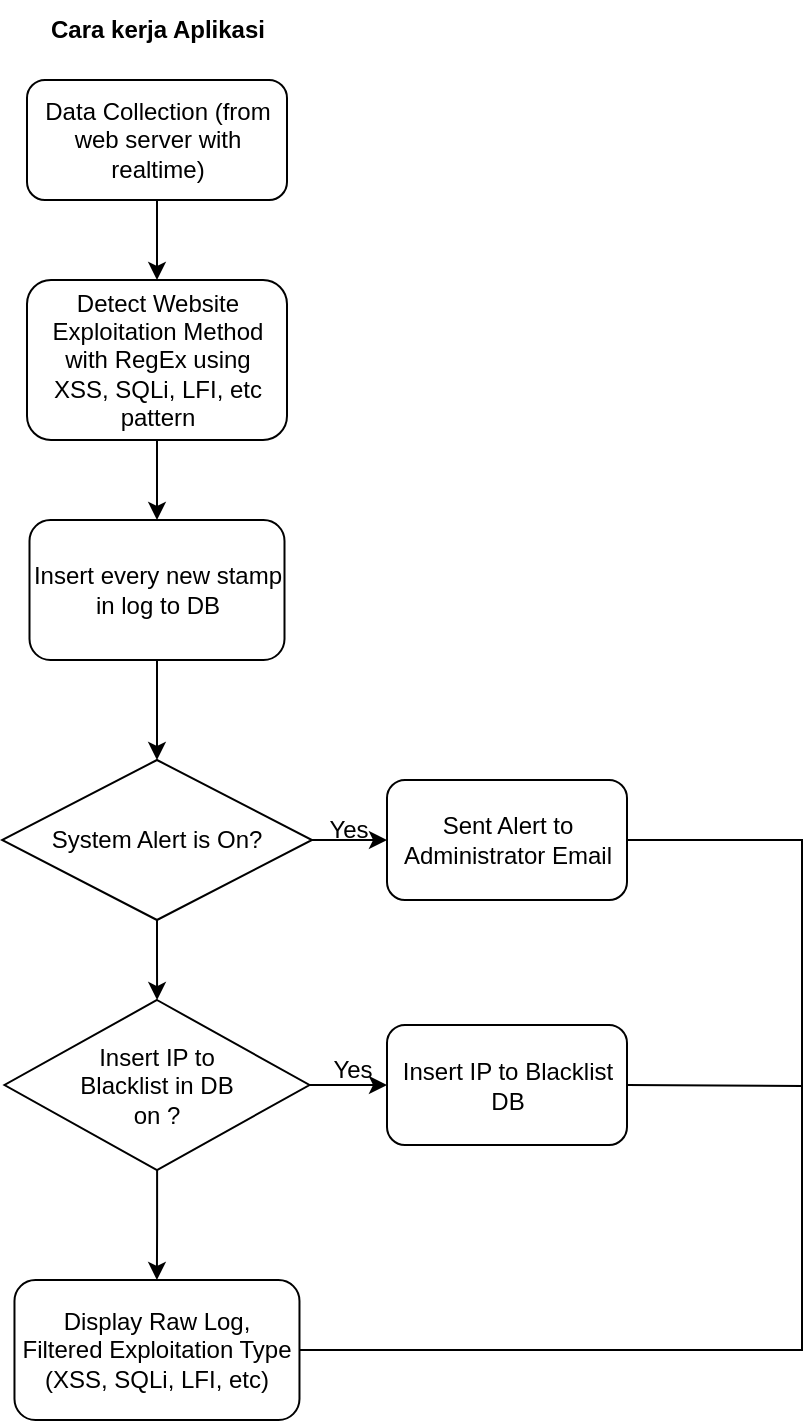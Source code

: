 <mxfile version="21.0.7" type="github">
  <diagram name="Page-1" id="SwCO3sKbL-J0L6yQdvk1">
    <mxGraphModel dx="1434" dy="756" grid="1" gridSize="10" guides="1" tooltips="1" connect="1" arrows="1" fold="1" page="1" pageScale="1" pageWidth="850" pageHeight="1100" math="0" shadow="0">
      <root>
        <mxCell id="0" />
        <mxCell id="1" parent="0" />
        <mxCell id="1r6Gy7szaitaWBNjcdqc-3" value="" style="edgeStyle=orthogonalEdgeStyle;rounded=0;orthogonalLoop=1;jettySize=auto;html=1;" parent="1" source="1r6Gy7szaitaWBNjcdqc-1" target="1r6Gy7szaitaWBNjcdqc-2" edge="1">
          <mxGeometry relative="1" as="geometry" />
        </mxCell>
        <mxCell id="1r6Gy7szaitaWBNjcdqc-1" value="Data Collection (from web server with realtime)" style="rounded=1;whiteSpace=wrap;html=1;" parent="1" vertex="1">
          <mxGeometry x="92.5" y="120" width="130" height="60" as="geometry" />
        </mxCell>
        <mxCell id="1r6Gy7szaitaWBNjcdqc-6" value="" style="edgeStyle=orthogonalEdgeStyle;rounded=0;orthogonalLoop=1;jettySize=auto;html=1;entryX=0.5;entryY=0;entryDx=0;entryDy=0;exitX=0.5;exitY=1;exitDx=0;exitDy=0;" parent="1" source="1r6Gy7szaitaWBNjcdqc-32" target="1r6Gy7szaitaWBNjcdqc-7" edge="1">
          <mxGeometry relative="1" as="geometry">
            <mxPoint x="157.471" y="440" as="sourcePoint" />
            <mxPoint x="157.5" y="460" as="targetPoint" />
          </mxGeometry>
        </mxCell>
        <mxCell id="1r6Gy7szaitaWBNjcdqc-33" value="" style="edgeStyle=orthogonalEdgeStyle;rounded=0;orthogonalLoop=1;jettySize=auto;html=1;entryX=0.5;entryY=0;entryDx=0;entryDy=0;" parent="1" source="1r6Gy7szaitaWBNjcdqc-2" target="1r6Gy7szaitaWBNjcdqc-32" edge="1">
          <mxGeometry relative="1" as="geometry" />
        </mxCell>
        <mxCell id="1r6Gy7szaitaWBNjcdqc-2" value="Detect Website Exploitation Method&lt;br&gt;with RegEx using&lt;br&gt;XSS, SQLi, LFI, etc pattern" style="whiteSpace=wrap;html=1;rounded=1;" parent="1" vertex="1">
          <mxGeometry x="92.5" y="220" width="130" height="80" as="geometry" />
        </mxCell>
        <mxCell id="1r6Gy7szaitaWBNjcdqc-12" value="" style="edgeStyle=orthogonalEdgeStyle;rounded=0;orthogonalLoop=1;jettySize=auto;html=1;" parent="1" source="1r6Gy7szaitaWBNjcdqc-7" target="1r6Gy7szaitaWBNjcdqc-11" edge="1">
          <mxGeometry relative="1" as="geometry" />
        </mxCell>
        <mxCell id="zClG_8vPU9uJg1G0AxiQ-2" value="" style="edgeStyle=orthogonalEdgeStyle;rounded=0;orthogonalLoop=1;jettySize=auto;html=1;" edge="1" parent="1" source="1r6Gy7szaitaWBNjcdqc-7" target="1r6Gy7szaitaWBNjcdqc-20">
          <mxGeometry relative="1" as="geometry" />
        </mxCell>
        <mxCell id="1r6Gy7szaitaWBNjcdqc-7" value="System Alert is On?" style="rhombus;whiteSpace=wrap;html=1;" parent="1" vertex="1">
          <mxGeometry x="79.99" y="460" width="155" height="80" as="geometry" />
        </mxCell>
        <mxCell id="1r6Gy7szaitaWBNjcdqc-11" value="Sent Alert to Administrator Email" style="rounded=1;whiteSpace=wrap;html=1;" parent="1" vertex="1">
          <mxGeometry x="272.5" y="470" width="120" height="60" as="geometry" />
        </mxCell>
        <mxCell id="1r6Gy7szaitaWBNjcdqc-13" value="Yes" style="text;html=1;align=center;verticalAlign=middle;resizable=0;points=[];autosize=1;strokeColor=none;fillColor=none;" parent="1" vertex="1">
          <mxGeometry x="232.5" y="480" width="40" height="30" as="geometry" />
        </mxCell>
        <mxCell id="1r6Gy7szaitaWBNjcdqc-14" value="Display Raw Log,&lt;br&gt;Filtered Exploitation Type (XSS, SQLi, LFI, etc)" style="rounded=1;whiteSpace=wrap;html=1;" parent="1" vertex="1">
          <mxGeometry x="86.24" y="720" width="142.5" height="70" as="geometry" />
        </mxCell>
        <mxCell id="1r6Gy7szaitaWBNjcdqc-17" value="Cara kerja Aplikasi" style="text;html=1;strokeColor=none;fillColor=none;align=center;verticalAlign=middle;whiteSpace=wrap;rounded=0;fontStyle=1" parent="1" vertex="1">
          <mxGeometry x="95.62" y="80" width="123.75" height="30" as="geometry" />
        </mxCell>
        <mxCell id="zClG_8vPU9uJg1G0AxiQ-1" value="" style="edgeStyle=orthogonalEdgeStyle;rounded=0;orthogonalLoop=1;jettySize=auto;html=1;" edge="1" parent="1" source="1r6Gy7szaitaWBNjcdqc-20" target="1r6Gy7szaitaWBNjcdqc-24">
          <mxGeometry relative="1" as="geometry" />
        </mxCell>
        <mxCell id="zClG_8vPU9uJg1G0AxiQ-3" value="" style="edgeStyle=orthogonalEdgeStyle;rounded=0;orthogonalLoop=1;jettySize=auto;html=1;" edge="1" parent="1" source="1r6Gy7szaitaWBNjcdqc-20" target="1r6Gy7szaitaWBNjcdqc-14">
          <mxGeometry relative="1" as="geometry" />
        </mxCell>
        <mxCell id="1r6Gy7szaitaWBNjcdqc-20" value="Insert IP to &lt;br&gt;Blacklist in DB &lt;br&gt;on ?" style="rhombus;whiteSpace=wrap;html=1;" parent="1" vertex="1">
          <mxGeometry x="81.25" y="580" width="152.5" height="85" as="geometry" />
        </mxCell>
        <mxCell id="1r6Gy7szaitaWBNjcdqc-24" value="Insert IP to Blacklist DB" style="rounded=1;whiteSpace=wrap;html=1;" parent="1" vertex="1">
          <mxGeometry x="272.5" y="592.5" width="120" height="60" as="geometry" />
        </mxCell>
        <mxCell id="1r6Gy7szaitaWBNjcdqc-32" value="Insert every new stamp in log to DB" style="rounded=1;whiteSpace=wrap;html=1;" parent="1" vertex="1">
          <mxGeometry x="93.75" y="340" width="127.5" height="70" as="geometry" />
        </mxCell>
        <mxCell id="zClG_8vPU9uJg1G0AxiQ-4" value="" style="endArrow=none;html=1;rounded=0;exitX=1;exitY=0.5;exitDx=0;exitDy=0;entryX=1;entryY=0.5;entryDx=0;entryDy=0;" edge="1" parent="1" source="1r6Gy7szaitaWBNjcdqc-11" target="1r6Gy7szaitaWBNjcdqc-14">
          <mxGeometry width="50" height="50" relative="1" as="geometry">
            <mxPoint x="400" y="610" as="sourcePoint" />
            <mxPoint x="450" y="560" as="targetPoint" />
            <Array as="points">
              <mxPoint x="480" y="500" />
              <mxPoint x="480" y="755" />
            </Array>
          </mxGeometry>
        </mxCell>
        <mxCell id="zClG_8vPU9uJg1G0AxiQ-5" value="" style="endArrow=none;html=1;rounded=0;exitX=1;exitY=0.5;exitDx=0;exitDy=0;entryX=1;entryY=0.5;entryDx=0;entryDy=0;" edge="1" parent="1" source="1r6Gy7szaitaWBNjcdqc-24" target="1r6Gy7szaitaWBNjcdqc-14">
          <mxGeometry width="50" height="50" relative="1" as="geometry">
            <mxPoint x="400" y="610" as="sourcePoint" />
            <mxPoint x="450" y="560" as="targetPoint" />
            <Array as="points">
              <mxPoint x="480" y="623" />
              <mxPoint x="480" y="755" />
            </Array>
          </mxGeometry>
        </mxCell>
        <mxCell id="zClG_8vPU9uJg1G0AxiQ-6" value="Yes" style="text;html=1;align=center;verticalAlign=middle;resizable=0;points=[];autosize=1;strokeColor=none;fillColor=none;" vertex="1" parent="1">
          <mxGeometry x="234.99" y="600" width="40" height="30" as="geometry" />
        </mxCell>
      </root>
    </mxGraphModel>
  </diagram>
</mxfile>
